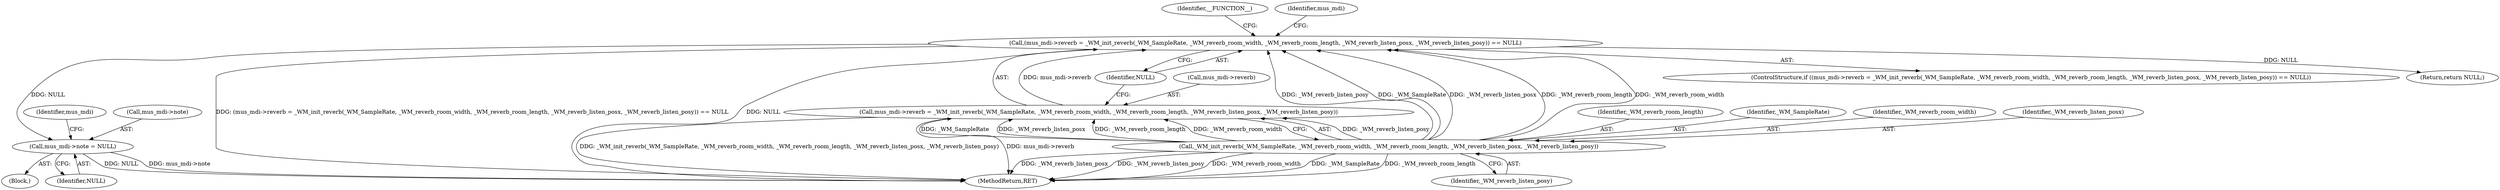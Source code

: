 digraph "0_wildmidi_660b513d99bced8783a4a5984ac2f742c74ebbdd_2@pointer" {
"1001306" [label="(Call,mus_mdi->note = NULL)"];
"1001262" [label="(Call,(mus_mdi->reverb = _WM_init_reverb(_WM_SampleRate, _WM_reverb_room_width, _WM_reverb_room_length, _WM_reverb_listen_posx, _WM_reverb_listen_posy)) == NULL)"];
"1001263" [label="(Call,mus_mdi->reverb = _WM_init_reverb(_WM_SampleRate, _WM_reverb_room_width, _WM_reverb_room_length, _WM_reverb_listen_posx, _WM_reverb_listen_posy))"];
"1001267" [label="(Call,_WM_init_reverb(_WM_SampleRate, _WM_reverb_room_width, _WM_reverb_room_length, _WM_reverb_listen_posx, _WM_reverb_listen_posy))"];
"1001262" [label="(Call,(mus_mdi->reverb = _WM_init_reverb(_WM_SampleRate, _WM_reverb_room_width, _WM_reverb_room_length, _WM_reverb_listen_posx, _WM_reverb_listen_posy)) == NULL)"];
"1001276" [label="(Identifier,__FUNCTION__)"];
"1001261" [label="(ControlStructure,if ((mus_mdi->reverb = _WM_init_reverb(_WM_SampleRate, _WM_reverb_room_width, _WM_reverb_room_length, _WM_reverb_listen_posx, _WM_reverb_listen_posy)) == NULL))"];
"1001270" [label="(Identifier,_WM_reverb_room_length)"];
"1001326" [label="(MethodReturn,RET)"];
"1001268" [label="(Identifier,_WM_SampleRate)"];
"1001272" [label="(Identifier,_WM_reverb_listen_posy)"];
"1001269" [label="(Identifier,_WM_reverb_room_width)"];
"1001267" [label="(Call,_WM_init_reverb(_WM_SampleRate, _WM_reverb_room_width, _WM_reverb_room_length, _WM_reverb_listen_posx, _WM_reverb_listen_posy))"];
"1001283" [label="(Identifier,mus_mdi)"];
"1001263" [label="(Call,mus_mdi->reverb = _WM_init_reverb(_WM_SampleRate, _WM_reverb_room_width, _WM_reverb_room_length, _WM_reverb_listen_posx, _WM_reverb_listen_posy))"];
"1000126" [label="(Block,)"];
"1001306" [label="(Call,mus_mdi->note = NULL)"];
"1001312" [label="(Identifier,mus_mdi)"];
"1001324" [label="(Return,return NULL;)"];
"1001310" [label="(Identifier,NULL)"];
"1001273" [label="(Identifier,NULL)"];
"1001264" [label="(Call,mus_mdi->reverb)"];
"1001307" [label="(Call,mus_mdi->note)"];
"1001271" [label="(Identifier,_WM_reverb_listen_posx)"];
"1001306" -> "1000126"  [label="AST: "];
"1001306" -> "1001310"  [label="CFG: "];
"1001307" -> "1001306"  [label="AST: "];
"1001310" -> "1001306"  [label="AST: "];
"1001312" -> "1001306"  [label="CFG: "];
"1001306" -> "1001326"  [label="DDG: mus_mdi->note"];
"1001306" -> "1001326"  [label="DDG: NULL"];
"1001262" -> "1001306"  [label="DDG: NULL"];
"1001262" -> "1001261"  [label="AST: "];
"1001262" -> "1001273"  [label="CFG: "];
"1001263" -> "1001262"  [label="AST: "];
"1001273" -> "1001262"  [label="AST: "];
"1001276" -> "1001262"  [label="CFG: "];
"1001283" -> "1001262"  [label="CFG: "];
"1001262" -> "1001326"  [label="DDG: (mus_mdi->reverb = _WM_init_reverb(_WM_SampleRate, _WM_reverb_room_width, _WM_reverb_room_length, _WM_reverb_listen_posx, _WM_reverb_listen_posy)) == NULL"];
"1001262" -> "1001326"  [label="DDG: NULL"];
"1001263" -> "1001262"  [label="DDG: mus_mdi->reverb"];
"1001267" -> "1001262"  [label="DDG: _WM_reverb_listen_posy"];
"1001267" -> "1001262"  [label="DDG: _WM_SampleRate"];
"1001267" -> "1001262"  [label="DDG: _WM_reverb_listen_posx"];
"1001267" -> "1001262"  [label="DDG: _WM_reverb_room_length"];
"1001267" -> "1001262"  [label="DDG: _WM_reverb_room_width"];
"1001262" -> "1001324"  [label="DDG: NULL"];
"1001263" -> "1001267"  [label="CFG: "];
"1001264" -> "1001263"  [label="AST: "];
"1001267" -> "1001263"  [label="AST: "];
"1001273" -> "1001263"  [label="CFG: "];
"1001263" -> "1001326"  [label="DDG: _WM_init_reverb(_WM_SampleRate, _WM_reverb_room_width, _WM_reverb_room_length, _WM_reverb_listen_posx, _WM_reverb_listen_posy)"];
"1001263" -> "1001326"  [label="DDG: mus_mdi->reverb"];
"1001267" -> "1001263"  [label="DDG: _WM_reverb_listen_posy"];
"1001267" -> "1001263"  [label="DDG: _WM_SampleRate"];
"1001267" -> "1001263"  [label="DDG: _WM_reverb_listen_posx"];
"1001267" -> "1001263"  [label="DDG: _WM_reverb_room_length"];
"1001267" -> "1001263"  [label="DDG: _WM_reverb_room_width"];
"1001267" -> "1001272"  [label="CFG: "];
"1001268" -> "1001267"  [label="AST: "];
"1001269" -> "1001267"  [label="AST: "];
"1001270" -> "1001267"  [label="AST: "];
"1001271" -> "1001267"  [label="AST: "];
"1001272" -> "1001267"  [label="AST: "];
"1001267" -> "1001326"  [label="DDG: _WM_SampleRate"];
"1001267" -> "1001326"  [label="DDG: _WM_reverb_room_length"];
"1001267" -> "1001326"  [label="DDG: _WM_reverb_listen_posx"];
"1001267" -> "1001326"  [label="DDG: _WM_reverb_listen_posy"];
"1001267" -> "1001326"  [label="DDG: _WM_reverb_room_width"];
}
